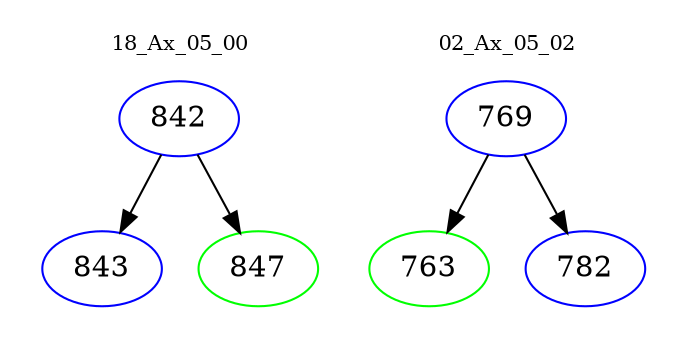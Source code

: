 digraph{
subgraph cluster_0 {
color = white
label = "18_Ax_05_00";
fontsize=10;
T0_842 [label="842", color="blue"]
T0_842 -> T0_843 [color="black"]
T0_843 [label="843", color="blue"]
T0_842 -> T0_847 [color="black"]
T0_847 [label="847", color="green"]
}
subgraph cluster_1 {
color = white
label = "02_Ax_05_02";
fontsize=10;
T1_769 [label="769", color="blue"]
T1_769 -> T1_763 [color="black"]
T1_763 [label="763", color="green"]
T1_769 -> T1_782 [color="black"]
T1_782 [label="782", color="blue"]
}
}
